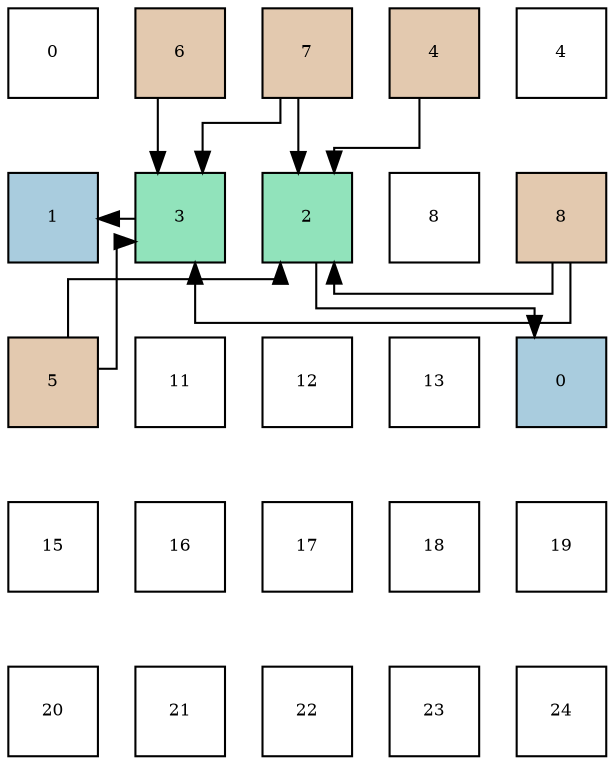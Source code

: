 digraph layout{
 rankdir=TB;
 splines=ortho;
 node [style=filled shape=square fixedsize=true width=0.6];
0[label="0", fontsize=8, fillcolor="#ffffff"];
1[label="6", fontsize=8, fillcolor="#e3c9af"];
2[label="7", fontsize=8, fillcolor="#e3c9af"];
3[label="4", fontsize=8, fillcolor="#e3c9af"];
4[label="4", fontsize=8, fillcolor="#ffffff"];
5[label="1", fontsize=8, fillcolor="#a9ccde"];
6[label="3", fontsize=8, fillcolor="#91e3bb"];
7[label="2", fontsize=8, fillcolor="#91e3bb"];
8[label="8", fontsize=8, fillcolor="#ffffff"];
9[label="8", fontsize=8, fillcolor="#e3c9af"];
10[label="5", fontsize=8, fillcolor="#e3c9af"];
11[label="11", fontsize=8, fillcolor="#ffffff"];
12[label="12", fontsize=8, fillcolor="#ffffff"];
13[label="13", fontsize=8, fillcolor="#ffffff"];
14[label="0", fontsize=8, fillcolor="#a9ccde"];
15[label="15", fontsize=8, fillcolor="#ffffff"];
16[label="16", fontsize=8, fillcolor="#ffffff"];
17[label="17", fontsize=8, fillcolor="#ffffff"];
18[label="18", fontsize=8, fillcolor="#ffffff"];
19[label="19", fontsize=8, fillcolor="#ffffff"];
20[label="20", fontsize=8, fillcolor="#ffffff"];
21[label="21", fontsize=8, fillcolor="#ffffff"];
22[label="22", fontsize=8, fillcolor="#ffffff"];
23[label="23", fontsize=8, fillcolor="#ffffff"];
24[label="24", fontsize=8, fillcolor="#ffffff"];
edge [constraint=false, style=vis];7 -> 14;
6 -> 5;
3 -> 7;
10 -> 7;
10 -> 6;
1 -> 6;
2 -> 7;
2 -> 6;
9 -> 7;
9 -> 6;
edge [constraint=true, style=invis];
0 -> 5 -> 10 -> 15 -> 20;
1 -> 6 -> 11 -> 16 -> 21;
2 -> 7 -> 12 -> 17 -> 22;
3 -> 8 -> 13 -> 18 -> 23;
4 -> 9 -> 14 -> 19 -> 24;
rank = same {0 -> 1 -> 2 -> 3 -> 4};
rank = same {5 -> 6 -> 7 -> 8 -> 9};
rank = same {10 -> 11 -> 12 -> 13 -> 14};
rank = same {15 -> 16 -> 17 -> 18 -> 19};
rank = same {20 -> 21 -> 22 -> 23 -> 24};
}